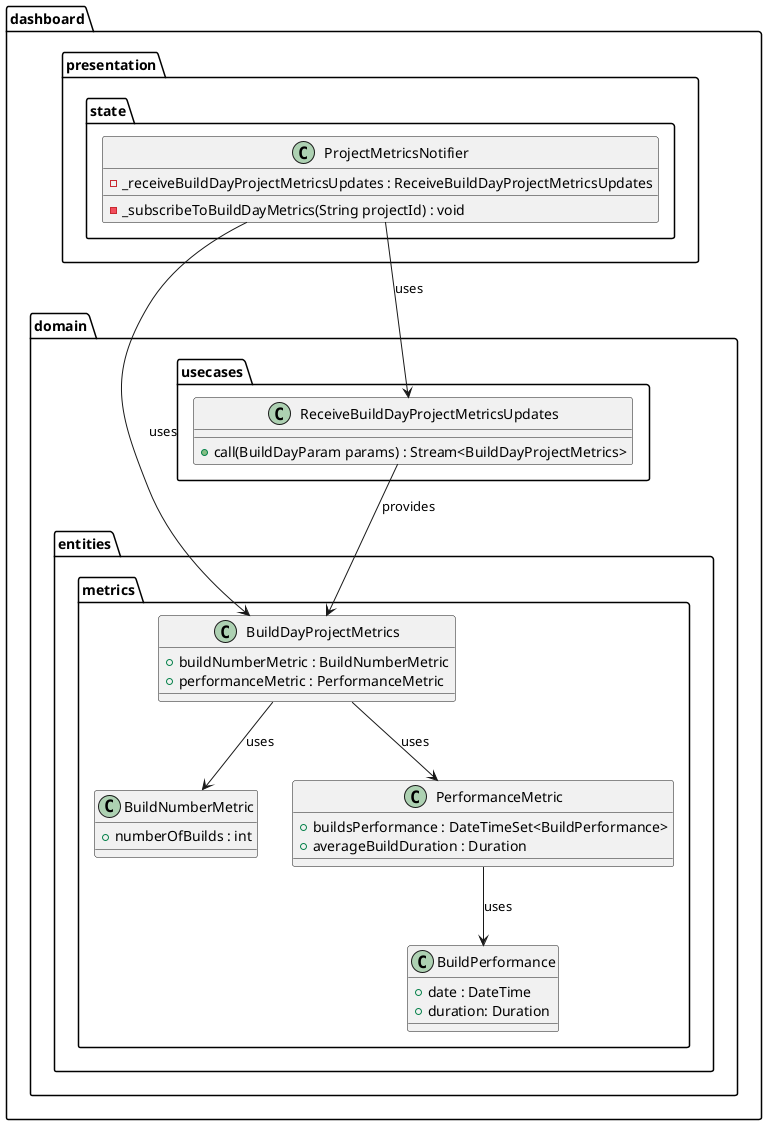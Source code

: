 @startuml build_days_presentation_layer_class_diagram
    package dashboard {
        package domain {
            package entities.metrics {
                class BuildNumberMetric {
                    + numberOfBuilds : int
                }
                class BuildPerformance {
                        + date : DateTime
                        + duration: Duration
                }
                class PerformanceMetric {
                    + buildsPerformance : DateTimeSet<BuildPerformance>
                    + averageBuildDuration : Duration
                }
                class BuildDayProjectMetrics {
                    + buildNumberMetric : BuildNumberMetric
                    + performanceMetric : PerformanceMetric
                }
            }

            package usecases {
                class ReceiveBuildDayProjectMetricsUpdates {
                    + call(BuildDayParam params) : Stream<BuildDayProjectMetrics>
                }
            }
        }

        package presentation.state {
            class ProjectMetricsNotifier {
                - _receiveBuildDayProjectMetricsUpdates : ReceiveBuildDayProjectMetricsUpdates
                - _subscribeToBuildDayMetrics(String projectId) : void
            }
        }
    }       

    ProjectMetricsNotifier --> ReceiveBuildDayProjectMetricsUpdates : uses
    ReceiveBuildDayProjectMetricsUpdates --> BuildDayProjectMetrics : provides
    ProjectMetricsNotifier --> BuildDayProjectMetrics : uses

    BuildDayProjectMetrics --> BuildNumberMetric : uses
    BuildDayProjectMetrics --> PerformanceMetric : uses
    PerformanceMetric --> BuildPerformance : uses
    
@enduml
